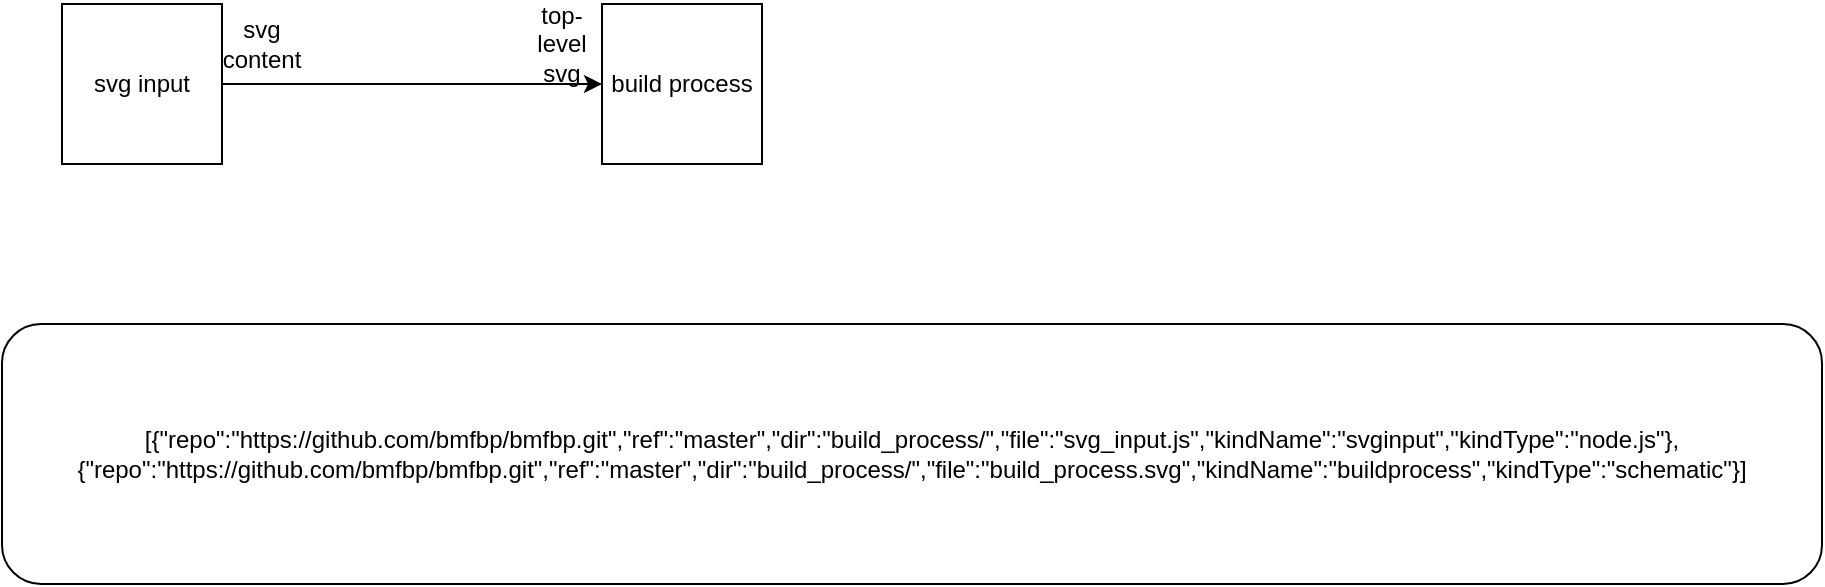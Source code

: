 <mxfile version="10.6.9" type="device"><diagram id="_8LKYRxlhu6E4dzUekQo" name="ide.svg"><mxGraphModel dx="1318" dy="714" grid="1" gridSize="10" guides="1" tooltips="1" connect="1" arrows="1" fold="1" page="1" pageScale="1" pageWidth="850" pageHeight="1100" math="0" shadow="0"><root><mxCell id="Kb7GH131GspXSP8JJ4kg-0"/><mxCell id="Kb7GH131GspXSP8JJ4kg-1" parent="Kb7GH131GspXSP8JJ4kg-0"/><mxCell id="Kb7GH131GspXSP8JJ4kg-4" style="edgeStyle=orthogonalEdgeStyle;rounded=0;orthogonalLoop=1;jettySize=auto;html=1;exitX=1;exitY=0.5;exitDx=0;exitDy=0;entryX=0;entryY=0.5;entryDx=0;entryDy=0;" edge="1" parent="Kb7GH131GspXSP8JJ4kg-1" source="Kb7GH131GspXSP8JJ4kg-2" target="Kb7GH131GspXSP8JJ4kg-3"><mxGeometry relative="1" as="geometry"/></mxCell><mxCell id="Kb7GH131GspXSP8JJ4kg-2" value="svg input" style="whiteSpace=wrap;html=1;aspect=fixed;" vertex="1" parent="Kb7GH131GspXSP8JJ4kg-1"><mxGeometry x="140" y="260" width="80" height="80" as="geometry"/></mxCell><mxCell id="Kb7GH131GspXSP8JJ4kg-3" value="build process&lt;br&gt;" style="whiteSpace=wrap;html=1;aspect=fixed;" vertex="1" parent="Kb7GH131GspXSP8JJ4kg-1"><mxGeometry x="410" y="260" width="80" height="80" as="geometry"/></mxCell><mxCell id="9SGQrGP4qnssbw8P-Mdl-0" value="top-level svg" style="text;html=1;strokeColor=none;fillColor=none;align=center;verticalAlign=middle;whiteSpace=wrap;rounded=0;" vertex="1" parent="Kb7GH131GspXSP8JJ4kg-1"><mxGeometry x="370" y="270" width="40" height="20" as="geometry"/></mxCell><mxCell id="9SGQrGP4qnssbw8P-Mdl-2" value="svg content" style="text;html=1;strokeColor=none;fillColor=none;align=center;verticalAlign=middle;whiteSpace=wrap;rounded=0;" vertex="1" parent="Kb7GH131GspXSP8JJ4kg-1"><mxGeometry x="220" y="270" width="40" height="20" as="geometry"/></mxCell><mxCell id="ig95CYIIgckU3aTAkEBV-0" value="&lt;span&gt;[{&quot;repo&quot;:&quot;https://github.com/bmfbp/bmfbp.git&quot;,&quot;ref&quot;:&quot;master&quot;,&quot;dir&quot;:&quot;build_process/&quot;,&quot;file&quot;:&quot;svg_input.js&quot;,&quot;kindName&quot;:&quot;svginput&quot;,&quot;kindType&quot;:&quot;node.js&quot;},{&quot;repo&quot;:&quot;https://github.com/bmfbp/bmfbp.git&quot;,&quot;ref&quot;:&quot;master&quot;,&quot;dir&quot;:&quot;build_process/&quot;,&quot;file&quot;:&quot;build_process.svg&quot;,&quot;kindName&quot;:&quot;buildprocess&quot;,&quot;kindType&quot;:&quot;schematic&quot;}]&lt;/span&gt;" style="rounded=1;whiteSpace=wrap;html=1;" vertex="1" parent="Kb7GH131GspXSP8JJ4kg-1"><mxGeometry x="110" y="420" width="910" height="130" as="geometry"/></mxCell></root></mxGraphModel></diagram><diagram id="EgNYqzuTcw7OJFfAItKX" name="build_process.svg"><mxGraphModel dx="2168" dy="1814" grid="1" gridSize="10" guides="1" tooltips="1" connect="1" arrows="1" fold="1" page="1" pageScale="1" pageWidth="850" pageHeight="1100" math="0" shadow="0"><root><mxCell id="xJuqFuyVqHATi1XadsaZ-0"/><mxCell id="xJuqFuyVqHATi1XadsaZ-1" parent="xJuqFuyVqHATi1XadsaZ-0"/><mxCell id="IqeeWHLlFUm01Fr_AHD5-0" style="edgeStyle=orthogonalEdgeStyle;rounded=0;orthogonalLoop=1;jettySize=auto;html=1;exitX=1;exitY=0.5;exitDx=0;exitDy=0;entryX=0;entryY=0.5;entryDx=0;entryDy=0;" edge="1" parent="xJuqFuyVqHATi1XadsaZ-1" source="IqeeWHLlFUm01Fr_AHD5-2" target="2m_0ouHBQLfACfNkquUl-4"><mxGeometry relative="1" as="geometry"><mxPoint x="500" y="400" as="targetPoint"/><Array as="points"><mxPoint x="470" y="400"/><mxPoint x="470" y="210"/></Array></mxGeometry></mxCell><mxCell id="2m_0ouHBQLfACfNkquUl-15" style="edgeStyle=orthogonalEdgeStyle;rounded=0;orthogonalLoop=1;jettySize=auto;html=1;exitX=0.5;exitY=1;exitDx=0;exitDy=0;entryX=0.25;entryY=1;entryDx=0;entryDy=0;" edge="1" parent="xJuqFuyVqHATi1XadsaZ-1" source="IqeeWHLlFUm01Fr_AHD5-2" target="2m_0ouHBQLfACfNkquUl-5"><mxGeometry relative="1" as="geometry"><Array as="points"><mxPoint x="230" y="490"/><mxPoint x="-200" y="490"/></Array></mxGeometry></mxCell><mxCell id="FOCO8xxoUEzxnK1y53kc-1" style="edgeStyle=orthogonalEdgeStyle;rounded=0;orthogonalLoop=1;jettySize=auto;html=1;exitX=0.5;exitY=1;exitDx=0;exitDy=0;" edge="1" parent="xJuqFuyVqHATi1XadsaZ-1" source="IqeeWHLlFUm01Fr_AHD5-2" target="FOCO8xxoUEzxnK1y53kc-0"><mxGeometry relative="1" as="geometry"/></mxCell><mxCell id="IqeeWHLlFUm01Fr_AHD5-2" value="json object stacker" style="whiteSpace=wrap;html=1;aspect=fixed;" vertex="1" parent="xJuqFuyVqHATi1XadsaZ-1"><mxGeometry x="190" y="360" width="80" height="80" as="geometry"/></mxCell><mxCell id="IqeeWHLlFUm01Fr_AHD5-3" value="push object" style="text;html=1;strokeColor=none;fillColor=none;align=center;verticalAlign=middle;whiteSpace=wrap;rounded=0;" vertex="1" parent="xJuqFuyVqHATi1XadsaZ-1"><mxGeometry x="180" y="320" width="40" height="20" as="geometry"/></mxCell><mxCell id="IqeeWHLlFUm01Fr_AHD5-4" value="get a part" style="text;html=1;strokeColor=none;fillColor=none;align=center;verticalAlign=middle;whiteSpace=wrap;rounded=0;" vertex="1" parent="xJuqFuyVqHATi1XadsaZ-1"><mxGeometry x="150" y="410" width="40" height="20" as="geometry"/></mxCell><mxCell id="IqeeWHLlFUm01Fr_AHD5-6" value="part metadata" style="text;html=1;strokeColor=none;fillColor=none;align=center;verticalAlign=middle;whiteSpace=wrap;rounded=0;" vertex="1" parent="xJuqFuyVqHATi1XadsaZ-1"><mxGeometry x="230" y="450" width="40" height="20" as="geometry"/></mxCell><mxCell id="IqeeWHLlFUm01Fr_AHD5-7" value="no more" style="text;html=1;strokeColor=none;fillColor=none;align=center;verticalAlign=middle;whiteSpace=wrap;rounded=0;" vertex="1" parent="xJuqFuyVqHATi1XadsaZ-1"><mxGeometry x="270" y="370" width="40" height="20" as="geometry"/></mxCell><mxCell id="Oaka-RhZ8QlJnaeQsG-6-1" style="edgeStyle=orthogonalEdgeStyle;rounded=0;orthogonalLoop=1;jettySize=auto;html=1;exitX=0.5;exitY=1;exitDx=0;exitDy=0;" edge="1" parent="xJuqFuyVqHATi1XadsaZ-1" source="scj_Gb9RhXt0f-VWzdgz-0" target="IqeeWHLlFUm01Fr_AHD5-2"><mxGeometry relative="1" as="geometry"><mxPoint x="220" y="180" as="targetPoint"/></mxGeometry></mxCell><mxCell id="Oaka-RhZ8QlJnaeQsG-6-2" style="edgeStyle=orthogonalEdgeStyle;rounded=0;orthogonalLoop=1;jettySize=auto;html=1;exitX=1;exitY=0.5;exitDx=0;exitDy=0;entryX=0.5;entryY=0;entryDx=0;entryDy=0;" edge="1" parent="xJuqFuyVqHATi1XadsaZ-1" source="scj_Gb9RhXt0f-VWzdgz-0" target="2m_0ouHBQLfACfNkquUl-4"><mxGeometry relative="1" as="geometry"><mxPoint x="400" y="80" as="targetPoint"/></mxGeometry></mxCell><mxCell id="scj_Gb9RhXt0f-VWzdgz-0" value="&lt;span&gt;compile composite&lt;/span&gt;" style="whiteSpace=wrap;html=1;aspect=fixed;" vertex="1" parent="xJuqFuyVqHATi1XadsaZ-1"><mxGeometry x="190" y="40" width="80" height="80" as="geometry"/></mxCell><mxCell id="Oaka-RhZ8QlJnaeQsG-6-3" value="svg" style="text;html=1;strokeColor=none;fillColor=none;align=center;verticalAlign=middle;whiteSpace=wrap;rounded=0;" vertex="1" parent="xJuqFuyVqHATi1XadsaZ-1"><mxGeometry x="140" y="50" width="40" height="20" as="geometry"/></mxCell><mxCell id="2m_0ouHBQLfACfNkquUl-0" value="&lt;span&gt;graph as json&lt;/span&gt;" style="text;html=1;resizable=0;points=[];autosize=1;align=left;verticalAlign=top;spacingTop=-4;" vertex="1" parent="xJuqFuyVqHATi1XadsaZ-1"><mxGeometry x="270" y="60" width="90" height="10" as="geometry"/></mxCell><mxCell id="2m_0ouHBQLfACfNkquUl-1" value="&lt;span&gt;parts as json objects&lt;/span&gt;" style="text;html=1;resizable=0;points=[];autosize=1;align=left;verticalAlign=top;spacingTop=-4;" vertex="1" parent="xJuqFuyVqHATi1XadsaZ-1"><mxGeometry x="220" y="130" width="120" height="10" as="geometry"/></mxCell><mxCell id="FOCO8xxoUEzxnK1y53kc-23" style="edgeStyle=orthogonalEdgeStyle;rounded=0;orthogonalLoop=1;jettySize=auto;html=1;exitX=1;exitY=0.5;exitDx=0;exitDy=0;entryX=0;entryY=0.5;entryDx=0;entryDy=0;" edge="1" parent="xJuqFuyVqHATi1XadsaZ-1" source="2m_0ouHBQLfACfNkquUl-4" target="FOCO8xxoUEzxnK1y53kc-25"><mxGeometry relative="1" as="geometry"><mxPoint x="940" y="210" as="targetPoint"/></mxGeometry></mxCell><mxCell id="FOCO8xxoUEzxnK1y53kc-29" style="edgeStyle=orthogonalEdgeStyle;rounded=0;orthogonalLoop=1;jettySize=auto;html=1;exitX=1;exitY=0.5;exitDx=0;exitDy=0;entryX=0;entryY=0.5;entryDx=0;entryDy=0;" edge="1" parent="xJuqFuyVqHATi1XadsaZ-1" source="2m_0ouHBQLfACfNkquUl-4" target="FOCO8xxoUEzxnK1y53kc-28"><mxGeometry relative="1" as="geometry"/></mxCell><mxCell id="2m_0ouHBQLfACfNkquUl-4" value="&lt;span&gt;builder&lt;/span&gt;" style="whiteSpace=wrap;html=1;aspect=fixed;" vertex="1" parent="xJuqFuyVqHATi1XadsaZ-1"><mxGeometry x="660" y="170" width="80" height="80" as="geometry"/></mxCell><mxCell id="2m_0ouHBQLfACfNkquUl-13" style="edgeStyle=orthogonalEdgeStyle;rounded=0;orthogonalLoop=1;jettySize=auto;html=1;exitX=0.75;exitY=1;exitDx=0;exitDy=0;entryX=0;entryY=0.5;entryDx=0;entryDy=0;" edge="1" parent="xJuqFuyVqHATi1XadsaZ-1" source="2m_0ouHBQLfACfNkquUl-5" target="IqeeWHLlFUm01Fr_AHD5-2"><mxGeometry relative="1" as="geometry"/></mxCell><mxCell id="2m_0ouHBQLfACfNkquUl-5" value="&lt;span&gt;iterator&lt;/span&gt;" style="whiteSpace=wrap;html=1;aspect=fixed;" vertex="1" parent="xJuqFuyVqHATi1XadsaZ-1"><mxGeometry x="-220" y="170" width="80" height="80" as="geometry"/></mxCell><mxCell id="2m_0ouHBQLfACfNkquUl-7" style="edgeStyle=orthogonalEdgeStyle;rounded=0;orthogonalLoop=1;jettySize=auto;html=1;exitX=1;exitY=0.5;exitDx=0;exitDy=0;entryX=1;entryY=0.5;entryDx=0;entryDy=0;" edge="1" parent="xJuqFuyVqHATi1XadsaZ-1" source="IqeeWHLlFUm01Fr_AHD5-2" target="2m_0ouHBQLfACfNkquUl-5"><mxGeometry relative="1" as="geometry"><mxPoint x="670" y="220" as="targetPoint"/><mxPoint x="280" y="410" as="sourcePoint"/><Array as="points"><mxPoint x="470" y="400"/><mxPoint x="470" y="210"/></Array></mxGeometry></mxCell><mxCell id="2m_0ouHBQLfACfNkquUl-8" value="done" style="text;html=1;strokeColor=none;fillColor=none;align=center;verticalAlign=middle;whiteSpace=wrap;rounded=0;" vertex="1" parent="xJuqFuyVqHATi1XadsaZ-1"><mxGeometry x="620" y="180" width="40" height="20" as="geometry"/></mxCell><mxCell id="2m_0ouHBQLfACfNkquUl-12" value="done" style="text;html=1;strokeColor=none;fillColor=none;align=center;verticalAlign=middle;whiteSpace=wrap;rounded=0;" vertex="1" parent="xJuqFuyVqHATi1XadsaZ-1"><mxGeometry x="-130" y="220" width="40" height="20" as="geometry"/></mxCell><mxCell id="2m_0ouHBQLfACfNkquUl-14" value="get a part" style="text;html=1;strokeColor=none;fillColor=none;align=center;verticalAlign=middle;whiteSpace=wrap;rounded=0;" vertex="1" parent="xJuqFuyVqHATi1XadsaZ-1"><mxGeometry x="-160" y="270" width="40" height="20" as="geometry"/></mxCell><mxCell id="2m_0ouHBQLfACfNkquUl-16" value="continue" style="text;html=1;strokeColor=none;fillColor=none;align=center;verticalAlign=middle;whiteSpace=wrap;rounded=0;" vertex="1" parent="xJuqFuyVqHATi1XadsaZ-1"><mxGeometry x="-250" y="260" width="40" height="20" as="geometry"/></mxCell><mxCell id="FOCO8xxoUEzxnK1y53kc-4" style="edgeStyle=orthogonalEdgeStyle;rounded=0;orthogonalLoop=1;jettySize=auto;html=1;exitX=0;exitY=0.5;exitDx=0;exitDy=0;" edge="1" parent="xJuqFuyVqHATi1XadsaZ-1" source="FOCO8xxoUEzxnK1y53kc-0" target="FOCO8xxoUEzxnK1y53kc-3"><mxGeometry relative="1" as="geometry"/></mxCell><mxCell id="FOCO8xxoUEzxnK1y53kc-18" style="edgeStyle=orthogonalEdgeStyle;rounded=0;orthogonalLoop=1;jettySize=auto;html=1;exitX=0.5;exitY=1;exitDx=0;exitDy=0;" edge="1" parent="xJuqFuyVqHATi1XadsaZ-1" source="FOCO8xxoUEzxnK1y53kc-0" target="2m_0ouHBQLfACfNkquUl-4"><mxGeometry relative="1" as="geometry"><mxPoint x="680" y="570" as="targetPoint"/><Array as="points"><mxPoint x="230" y="730"/><mxPoint x="680" y="730"/></Array></mxGeometry></mxCell><mxCell id="FOCO8xxoUEzxnK1y53kc-0" value="&lt;span&gt;determine kindType&lt;/span&gt;" style="whiteSpace=wrap;html=1;aspect=fixed;" vertex="1" parent="xJuqFuyVqHATi1XadsaZ-1"><mxGeometry x="190" y="600" width="80" height="80" as="geometry"/></mxCell><mxCell id="FOCO8xxoUEzxnK1y53kc-2" value="part metadata" style="text;html=1;strokeColor=none;fillColor=none;align=center;verticalAlign=middle;whiteSpace=wrap;rounded=0;" vertex="1" parent="xJuqFuyVqHATi1XadsaZ-1"><mxGeometry x="240" y="570" width="40" height="20" as="geometry"/></mxCell><mxCell id="FOCO8xxoUEzxnK1y53kc-7" style="edgeStyle=orthogonalEdgeStyle;rounded=0;orthogonalLoop=1;jettySize=auto;html=1;exitX=0.5;exitY=0;exitDx=0;exitDy=0;entryX=0;entryY=0.5;entryDx=0;entryDy=0;" edge="1" parent="xJuqFuyVqHATi1XadsaZ-1" source="FOCO8xxoUEzxnK1y53kc-3" target="scj_Gb9RhXt0f-VWzdgz-0"><mxGeometry relative="1" as="geometry"><Array as="points"><mxPoint x="-425" y="-40"/><mxPoint x="130" y="-40"/><mxPoint x="130" y="80"/></Array></mxGeometry></mxCell><mxCell id="FOCO8xxoUEzxnK1y53kc-3" value="&lt;span&gt;fetch svg via git&lt;/span&gt;" style="whiteSpace=wrap;html=1;aspect=fixed;" vertex="1" parent="xJuqFuyVqHATi1XadsaZ-1"><mxGeometry x="-465" y="220" width="80" height="80" as="geometry"/></mxCell><mxCell id="FOCO8xxoUEzxnK1y53kc-5" value="schematic" style="text;html=1;strokeColor=none;fillColor=none;align=center;verticalAlign=middle;whiteSpace=wrap;rounded=0;" vertex="1" parent="xJuqFuyVqHATi1XadsaZ-1"><mxGeometry x="140" y="620" width="40" height="20" as="geometry"/></mxCell><mxCell id="FOCO8xxoUEzxnK1y53kc-6" value="part metadata" style="text;html=1;strokeColor=none;fillColor=none;align=center;verticalAlign=middle;whiteSpace=wrap;rounded=0;" vertex="1" parent="xJuqFuyVqHATi1XadsaZ-1"><mxGeometry x="-470" y="310" width="40" height="20" as="geometry"/></mxCell><mxCell id="FOCO8xxoUEzxnK1y53kc-11" style="edgeStyle=orthogonalEdgeStyle;rounded=0;orthogonalLoop=1;jettySize=auto;html=1;exitX=1;exitY=0.5;exitDx=0;exitDy=0;" edge="1" parent="xJuqFuyVqHATi1XadsaZ-1" source="FOCO8xxoUEzxnK1y53kc-8"><mxGeometry relative="1" as="geometry"><mxPoint x="190" y="80" as="targetPoint"/><Array as="points"><mxPoint x="-230" y="80"/><mxPoint x="-230" y="80"/></Array></mxGeometry></mxCell><mxCell id="uwH5tHc2NoZjA4U0WlBY-0" style="edgeStyle=orthogonalEdgeStyle;rounded=0;orthogonalLoop=1;jettySize=auto;html=1;exitX=1;exitY=0.5;exitDx=0;exitDy=0;entryX=0.5;entryY=0;entryDx=0;entryDy=0;" edge="1" parent="xJuqFuyVqHATi1XadsaZ-1" source="FOCO8xxoUEzxnK1y53kc-8" target="2m_0ouHBQLfACfNkquUl-5"><mxGeometry relative="1" as="geometry"/></mxCell><mxCell id="FOCO8xxoUEzxnK1y53kc-8" value="top-level svg" style="ellipse;whiteSpace=wrap;html=1;aspect=fixed;" vertex="1" parent="xJuqFuyVqHATi1XadsaZ-1"><mxGeometry x="-370" y="40" width="80" height="80" as="geometry"/></mxCell><mxCell id="FOCO8xxoUEzxnK1y53kc-12" value="svg" style="text;html=1;strokeColor=none;fillColor=none;align=center;verticalAlign=middle;whiteSpace=wrap;rounded=0;" vertex="1" parent="xJuqFuyVqHATi1XadsaZ-1"><mxGeometry x="-425" y="190" width="40" height="20" as="geometry"/></mxCell><mxCell id="FOCO8xxoUEzxnK1y53kc-14" value="metadata" style="text;html=1;strokeColor=none;fillColor=none;align=center;verticalAlign=middle;whiteSpace=wrap;rounded=0;" vertex="1" parent="xJuqFuyVqHATi1XadsaZ-1"><mxGeometry x="230" y="690" width="40" height="20" as="geometry"/></mxCell><mxCell id="FOCO8xxoUEzxnK1y53kc-15" value="&lt;span&gt;composite&lt;/span&gt;" style="text;html=1;resizable=0;points=[];autosize=1;align=left;verticalAlign=top;spacingTop=-4;" vertex="1" parent="xJuqFuyVqHATi1XadsaZ-1"><mxGeometry x="705" y="145" width="70" height="10" as="geometry"/></mxCell><mxCell id="FOCO8xxoUEzxnK1y53kc-22" value="metadata" style="text;html=1;resizable=0;points=[];autosize=1;align=left;verticalAlign=top;spacingTop=-4;" vertex="1" parent="xJuqFuyVqHATi1XadsaZ-1"><mxGeometry x="615" y="255" width="70" height="10" as="geometry"/></mxCell><mxCell id="FOCO8xxoUEzxnK1y53kc-24" value="&lt;span&gt;intermediate code&lt;/span&gt;" style="text;html=1;resizable=0;points=[];autosize=1;align=left;verticalAlign=top;spacingTop=-4;" vertex="1" parent="xJuqFuyVqHATi1XadsaZ-1"><mxGeometry x="740" y="195" width="110" height="10" as="geometry"/></mxCell><mxCell id="FOCO8xxoUEzxnK1y53kc-26" style="edgeStyle=orthogonalEdgeStyle;rounded=0;orthogonalLoop=1;jettySize=auto;html=1;exitX=1;exitY=0.5;exitDx=0;exitDy=0;entryX=0;entryY=0.5;entryDx=0;entryDy=0;" edge="1" parent="xJuqFuyVqHATi1XadsaZ-1" source="FOCO8xxoUEzxnK1y53kc-25" target="FOCO8xxoUEzxnK1y53kc-40"><mxGeometry relative="1" as="geometry"><mxPoint x="1210" y="210" as="targetPoint"/></mxGeometry></mxCell><mxCell id="FOCO8xxoUEzxnK1y53kc-25" value="&lt;span&gt;javascript builder&lt;/span&gt;" style="whiteSpace=wrap;html=1;aspect=fixed;" vertex="1" parent="xJuqFuyVqHATi1XadsaZ-1"><mxGeometry x="970" y="170" width="80" height="80" as="geometry"/></mxCell><mxCell id="FOCO8xxoUEzxnK1y53kc-27" value="&lt;span&gt;javascript source code&lt;/span&gt;" style="text;html=1;resizable=0;points=[];autosize=1;align=left;verticalAlign=top;spacingTop=-4;" vertex="1" parent="xJuqFuyVqHATi1XadsaZ-1"><mxGeometry x="1050" y="195" width="130" height="10" as="geometry"/></mxCell><mxCell id="FOCO8xxoUEzxnK1y53kc-30" style="edgeStyle=orthogonalEdgeStyle;rounded=0;orthogonalLoop=1;jettySize=auto;html=1;exitX=1;exitY=0.5;exitDx=0;exitDy=0;entryX=0;entryY=0.5;entryDx=0;entryDy=0;" edge="1" parent="xJuqFuyVqHATi1XadsaZ-1" source="FOCO8xxoUEzxnK1y53kc-28" target="FOCO8xxoUEzxnK1y53kc-43"><mxGeometry relative="1" as="geometry"><mxPoint x="1210" y="340" as="targetPoint"/></mxGeometry></mxCell><mxCell id="FOCO8xxoUEzxnK1y53kc-28" value="&lt;span&gt;common lisp builder&lt;/span&gt;" style="whiteSpace=wrap;html=1;aspect=fixed;" vertex="1" parent="xJuqFuyVqHATi1XadsaZ-1"><mxGeometry x="970" y="300" width="80" height="80" as="geometry"/></mxCell><mxCell id="FOCO8xxoUEzxnK1y53kc-32" value="&lt;span&gt;intermediate code&lt;/span&gt;" style="text;html=1;resizable=0;points=[];autosize=1;align=left;verticalAlign=top;spacingTop=-4;" vertex="1" parent="xJuqFuyVqHATi1XadsaZ-1"><mxGeometry x="860" y="195" width="110" height="10" as="geometry"/></mxCell><mxCell id="FOCO8xxoUEzxnK1y53kc-34" value="&lt;span&gt;intermediate code&lt;/span&gt;" style="text;html=1;resizable=0;points=[];autosize=1;align=left;verticalAlign=top;spacingTop=-4;" vertex="1" parent="xJuqFuyVqHATi1XadsaZ-1"><mxGeometry x="860" y="340" width="110" height="10" as="geometry"/></mxCell><mxCell id="FOCO8xxoUEzxnK1y53kc-35" value="&lt;span&gt;common lisp source code&lt;/span&gt;" style="text;html=1;resizable=0;points=[];autosize=1;align=left;verticalAlign=top;spacingTop=-4;" vertex="1" parent="xJuqFuyVqHATi1XadsaZ-1"><mxGeometry x="1050" y="350" width="150" height="10" as="geometry"/></mxCell><mxCell id="FOCO8xxoUEzxnK1y53kc-40" value="javascript source code" style="ellipse;whiteSpace=wrap;html=1;aspect=fixed;" vertex="1" parent="xJuqFuyVqHATi1XadsaZ-1"><mxGeometry x="1230" y="170" width="80" height="80" as="geometry"/></mxCell><mxCell id="FOCO8xxoUEzxnK1y53kc-43" value="common lisp source code" style="ellipse;whiteSpace=wrap;html=1;aspect=fixed;" vertex="1" parent="xJuqFuyVqHATi1XadsaZ-1"><mxGeometry x="1235" y="300" width="80" height="80" as="geometry"/></mxCell><mxCell id="uwH5tHc2NoZjA4U0WlBY-1" value="&lt;span&gt;start&lt;/span&gt;" style="text;html=1;resizable=0;points=[];autosize=1;align=left;verticalAlign=top;spacingTop=-4;" vertex="1" parent="xJuqFuyVqHATi1XadsaZ-1"><mxGeometry x="-170" y="150" width="40" height="10" as="geometry"/></mxCell><mxCell id="uwH5tHc2NoZjA4U0WlBY-3" value="Hash table as JSON" style="shape=callout;whiteSpace=wrap;html=1;perimeter=calloutPerimeter;position2=0.48;size=88;position=0.47;" vertex="1" parent="xJuqFuyVqHATi1XadsaZ-1"><mxGeometry x="730" y="40" width="140" height="150" as="geometry"/></mxCell><mxCell id="0lH9MhOXoysDgnnScmq2-1" value="&lt;span&gt;[{&quot;dir&quot;:&quot;build_process/&quot;,&quot;file&quot;:&quot;fetch_svg_via_git.js&quot;,&quot;kindName&quot;:&quot;fetchsvgviagit&quot;,&quot;kindType&quot;:&quot;node.js&quot;,&quot;ref&quot;:&quot;master&quot;,&quot;repo&quot;:&quot;https://github.com/bmfbp/bmfbp.git&quot;},{&quot;dir&quot;:&quot;build_process/&quot;,&quot;file&quot;:&quot;iterator.js&quot;,&quot;kindName&quot;:&quot;iterator&quot;,&quot;kindType&quot;:&quot;node.js&quot;,&quot;ref&quot;:&quot;master&quot;,&quot;repo&quot;:&quot;https://github.com/bmfbp/bmfbp.git&quot;},{&quot;dir&quot;:&quot;build_process/&quot;,&quot;file&quot;:&quot;compile_composite.svg&quot;,&quot;kindName&quot;:&quot;compilecomposite&quot;,&quot;kindType&quot;:&quot;schematic&quot;,&quot;ref&quot;:&quot;master&quot;,&quot;repo&quot;:&quot;https://github.com/bmfbp/bmfbp.git&quot;},{&quot;dir&quot;:&quot;build_process/&quot;,&quot;file&quot;:&quot;json_object_stacker.js&quot;,&quot;kindName&quot;:&quot;jsonobjectstacker&quot;,&quot;kindType&quot;:&quot;node.js&quot;,&quot;ref&quot;:&quot;master&quot;,&quot;repo&quot;:&quot;https://github.com/bmfbp/bmfbp.git&quot;},{&quot;dir&quot;:&quot;build_process/&quot;,&quot;file&quot;:&quot;determine_kind_type.js&quot;,&quot;kindName&quot;:&quot;determinekindType&quot;,&quot;kindType&quot;:&quot;node.js&quot;,&quot;ref&quot;:&quot;master&quot;,&quot;repo&quot;:&quot;https://github.com/bmfbp/bmfbp.git&quot;},{&quot;dir&quot;:&quot;build_process/&quot;,&quot;file&quot;:&quot;builder.js&quot;,&quot;kindName&quot;:&quot;builder&quot;,&quot;kindType&quot;:&quot;node.js&quot;,&quot;ref&quot;:&quot;master&quot;,&quot;repo&quot;:&quot;https://github.com/bmfbp/bmfbp.git&quot;},{&quot;dir&quot;:&quot;build_process/&quot;,&quot;file&quot;:&quot;javascript_builder.js&quot;,&quot;kindName&quot;:&quot;javascriptbuilder&quot;,&quot;kindType&quot;:&quot;node.js&quot;,&quot;ref&quot;:&quot;master&quot;,&quot;repo&quot;:&quot;https://github.com/bmfbp/bmfbp.git&quot;}]&lt;/span&gt;" style="rounded=1;whiteSpace=wrap;html=1;" vertex="1" parent="xJuqFuyVqHATi1XadsaZ-1"><mxGeometry x="-360" y="810" width="960" height="270" as="geometry"/></mxCell></root></mxGraphModel></diagram><diagram id="ZmnYccd6Fi444IN-hBk1" name="compile_composite.svg"><mxGraphModel dx="2168" dy="1814" grid="1" gridSize="10" guides="1" tooltips="1" connect="1" arrows="1" fold="1" page="1" pageScale="1" pageWidth="850" pageHeight="1100" math="0" shadow="0"><root><mxCell id="tZO2KaxRpZfQnhcGWpab-0"/><mxCell id="tZO2KaxRpZfQnhcGWpab-1" parent="tZO2KaxRpZfQnhcGWpab-0"/><mxCell id="tZO2KaxRpZfQnhcGWpab-20" style="edgeStyle=orthogonalEdgeStyle;rounded=0;orthogonalLoop=1;jettySize=auto;html=1;exitX=1;exitY=0.5;exitDx=0;exitDy=0;entryX=0;entryY=0.5;entryDx=0;entryDy=0;" edge="1" parent="tZO2KaxRpZfQnhcGWpab-1" source="tZO2KaxRpZfQnhcGWpab-17" target="tZO2KaxRpZfQnhcGWpab-27"><mxGeometry relative="1" as="geometry"><mxPoint x="-80" y="110" as="targetPoint"/></mxGeometry></mxCell><mxCell id="tZO2KaxRpZfQnhcGWpab-21" style="edgeStyle=orthogonalEdgeStyle;rounded=0;orthogonalLoop=1;jettySize=auto;html=1;exitX=0.5;exitY=1;exitDx=0;exitDy=0;entryX=0.5;entryY=0;entryDx=0;entryDy=0;" edge="1" parent="tZO2KaxRpZfQnhcGWpab-1" source="tZO2KaxRpZfQnhcGWpab-17" target="tZO2KaxRpZfQnhcGWpab-42"><mxGeometry relative="1" as="geometry"><mxPoint x="130" y="210" as="targetPoint"/></mxGeometry></mxCell><mxCell id="tZO2KaxRpZfQnhcGWpab-17" value="split diagram" style="whiteSpace=wrap;html=1;aspect=fixed;" vertex="1" parent="tZO2KaxRpZfQnhcGWpab-1"><mxGeometry x="-120" y="-50" width="80" height="80" as="geometry"/></mxCell><mxCell id="tZO2KaxRpZfQnhcGWpab-18" value="" style="endArrow=classic;html=1;entryX=0;entryY=0.5;entryDx=0;entryDy=0;exitX=1;exitY=0.5;exitDx=0;exitDy=0;" edge="1" parent="tZO2KaxRpZfQnhcGWpab-1" source="tZO2KaxRpZfQnhcGWpab-32" target="tZO2KaxRpZfQnhcGWpab-17"><mxGeometry width="50" height="50" relative="1" as="geometry"><mxPoint x="-290" y="-10" as="sourcePoint"/><mxPoint x="-250" y="-30" as="targetPoint"/></mxGeometry></mxCell><mxCell id="tZO2KaxRpZfQnhcGWpab-19" value="svg content" style="text;html=1;strokeColor=none;fillColor=none;align=center;verticalAlign=middle;whiteSpace=wrap;rounded=0;" vertex="1" parent="tZO2KaxRpZfQnhcGWpab-1"><mxGeometry x="-170" y="-40" width="40" height="20" as="geometry"/></mxCell><mxCell id="tZO2KaxRpZfQnhcGWpab-22" value="metadata as json array" style="text;html=1;strokeColor=none;fillColor=none;align=center;verticalAlign=middle;whiteSpace=wrap;rounded=0;" vertex="1" parent="tZO2KaxRpZfQnhcGWpab-1"><mxGeometry x="-130" y="40" width="40" height="20" as="geometry"/></mxCell><mxCell id="tZO2KaxRpZfQnhcGWpab-23" value="diagram" style="text;html=1;strokeColor=none;fillColor=none;align=center;verticalAlign=middle;whiteSpace=wrap;rounded=0;" vertex="1" parent="tZO2KaxRpZfQnhcGWpab-1"><mxGeometry x="-30" y="-30" width="40" height="20" as="geometry"/></mxCell><mxCell id="-EaLh4UuJmOp-1S8x95P-4" style="edgeStyle=orthogonalEdgeStyle;rounded=0;orthogonalLoop=1;jettySize=auto;html=1;exitX=1;exitY=0.5;exitDx=0;exitDy=0;entryX=0;entryY=0.5;entryDx=0;entryDy=0;" edge="1" parent="tZO2KaxRpZfQnhcGWpab-1" source="tZO2KaxRpZfQnhcGWpab-27" target="-EaLh4UuJmOp-1S8x95P-7"><mxGeometry relative="1" as="geometry"><mxPoint x="330" y="-10" as="targetPoint"/></mxGeometry></mxCell><mxCell id="tZO2KaxRpZfQnhcGWpab-27" value="compile one diagram" style="whiteSpace=wrap;html=1;aspect=fixed;" vertex="1" parent="tZO2KaxRpZfQnhcGWpab-1"><mxGeometry x="140" y="-50" width="80" height="80" as="geometry"/></mxCell><mxCell id="tZO2KaxRpZfQnhcGWpab-28" value="diagram" style="text;html=1;strokeColor=none;fillColor=none;align=center;verticalAlign=middle;whiteSpace=wrap;rounded=0;" vertex="1" parent="tZO2KaxRpZfQnhcGWpab-1"><mxGeometry x="100" y="-30" width="40" height="20" as="geometry"/></mxCell><mxCell id="tZO2KaxRpZfQnhcGWpab-32" value="svg" style="ellipse;whiteSpace=wrap;html=1;aspect=fixed;" vertex="1" parent="tZO2KaxRpZfQnhcGWpab-1"><mxGeometry x="-390" y="-50" width="80" height="80" as="geometry"/></mxCell><mxCell id="tZO2KaxRpZfQnhcGWpab-37" value="json" style="text;html=1;strokeColor=none;fillColor=none;align=center;verticalAlign=middle;whiteSpace=wrap;rounded=0;" vertex="1" parent="tZO2KaxRpZfQnhcGWpab-1"><mxGeometry x="-120" y="140" width="40" height="20" as="geometry"/></mxCell><mxCell id="tZO2KaxRpZfQnhcGWpab-41" value="objects" style="text;html=1;strokeColor=none;fillColor=none;align=center;verticalAlign=middle;whiteSpace=wrap;rounded=0;" vertex="1" parent="tZO2KaxRpZfQnhcGWpab-1"><mxGeometry x="-80" y="250" width="40" height="20" as="geometry"/></mxCell><mxCell id="tZO2KaxRpZfQnhcGWpab-43" style="edgeStyle=orthogonalEdgeStyle;rounded=0;orthogonalLoop=1;jettySize=auto;html=1;exitX=0.5;exitY=1;exitDx=0;exitDy=0;entryX=0.5;entryY=0;entryDx=0;entryDy=0;" edge="1" parent="tZO2KaxRpZfQnhcGWpab-1" source="tZO2KaxRpZfQnhcGWpab-42" target="-EaLh4UuJmOp-1S8x95P-1"><mxGeometry relative="1" as="geometry"><mxPoint x="-80" y="390" as="targetPoint"/></mxGeometry></mxCell><mxCell id="tZO2KaxRpZfQnhcGWpab-42" value="json array splitter" style="whiteSpace=wrap;html=1;aspect=fixed;" vertex="1" parent="tZO2KaxRpZfQnhcGWpab-1"><mxGeometry x="-120" y="170" width="80" height="80" as="geometry"/></mxCell><mxCell id="-EaLh4UuJmOp-1S8x95P-1" value="parts as json objects" style="ellipse;whiteSpace=wrap;html=1;aspect=fixed;" vertex="1" parent="tZO2KaxRpZfQnhcGWpab-1"><mxGeometry x="-120" y="410" width="80" height="80" as="geometry"/></mxCell><mxCell id="-EaLh4UuJmOp-1S8x95P-6" value="graph as json" style="text;html=1;strokeColor=none;fillColor=none;align=center;verticalAlign=middle;whiteSpace=wrap;rounded=0;" vertex="1" parent="tZO2KaxRpZfQnhcGWpab-1"><mxGeometry x="220" y="-30" width="40" height="20" as="geometry"/></mxCell><mxCell id="-EaLh4UuJmOp-1S8x95P-7" value="graph as json" style="ellipse;whiteSpace=wrap;html=1;aspect=fixed;" vertex="1" parent="tZO2KaxRpZfQnhcGWpab-1"><mxGeometry x="350" y="-50" width="80" height="80" as="geometry"/></mxCell><mxCell id="Jf_whejaFM5UFq9xZ9ow-0" value="Paul" style="shape=callout;whiteSpace=wrap;html=1;perimeter=calloutPerimeter;size=53;position=0.44;" vertex="1" parent="tZO2KaxRpZfQnhcGWpab-1"><mxGeometry x="120" y="-160" width="140" height="120" as="geometry"/></mxCell><mxCell id="Jf_whejaFM5UFq9xZ9ow-1" value="Paul" style="shape=callout;whiteSpace=wrap;html=1;perimeter=calloutPerimeter;size=53;position=0.44;" vertex="1" parent="tZO2KaxRpZfQnhcGWpab-1"><mxGeometry x="-140" y="-170" width="140" height="130" as="geometry"/></mxCell><mxCell id="XtHBSUDT8zS-Rq6PO2Sz-0" value="&lt;span&gt;[{&quot;repo&quot;:&quot;https://github.com/bmfbp/bmfbp.git&quot;,&quot;ref&quot;:&quot;master&quot;,&quot;dir&quot;:&quot;build_process/&quot;,&quot;file&quot;:&quot;split_diagram.pl&quot;,&quot;kindName&quot;:&quot;splitdiagram&quot;,&quot;kindType&quot;:&quot;prolog&quot;},{&quot;repo&quot;:&quot;https://github.com/bmfbp/bmfbp.git&quot;,&quot;ref&quot;:&quot;master&quot;,&quot;dir&quot;:&quot;build_process/&quot;,&quot;file&quot;:&quot;compile_one_diagram.svg&quot;,&quot;kindName&quot;:&quot;compileonediagram&quot;,&quot;kindType&quot;:&quot;schematic&quot;},{&quot;repo&quot;:&quot;https://github.com/bmfbp/bmfbp.git&quot;,&quot;ref&quot;:&quot;master&quot;,&quot;dir&quot;:&quot;build_process/&quot;,&quot;file&quot;:&quot;json_array_splitter.js&quot;,&quot;kindName&quot;:&quot;jsonarraysplitter&quot;,&quot;kindType&quot;:&quot;node.js&quot;}]&lt;/span&gt;" style="rounded=1;whiteSpace=wrap;html=1;" vertex="1" parent="tZO2KaxRpZfQnhcGWpab-1"><mxGeometry x="-370" y="560" width="980" height="230" as="geometry"/></mxCell></root></mxGraphModel></diagram></mxfile>